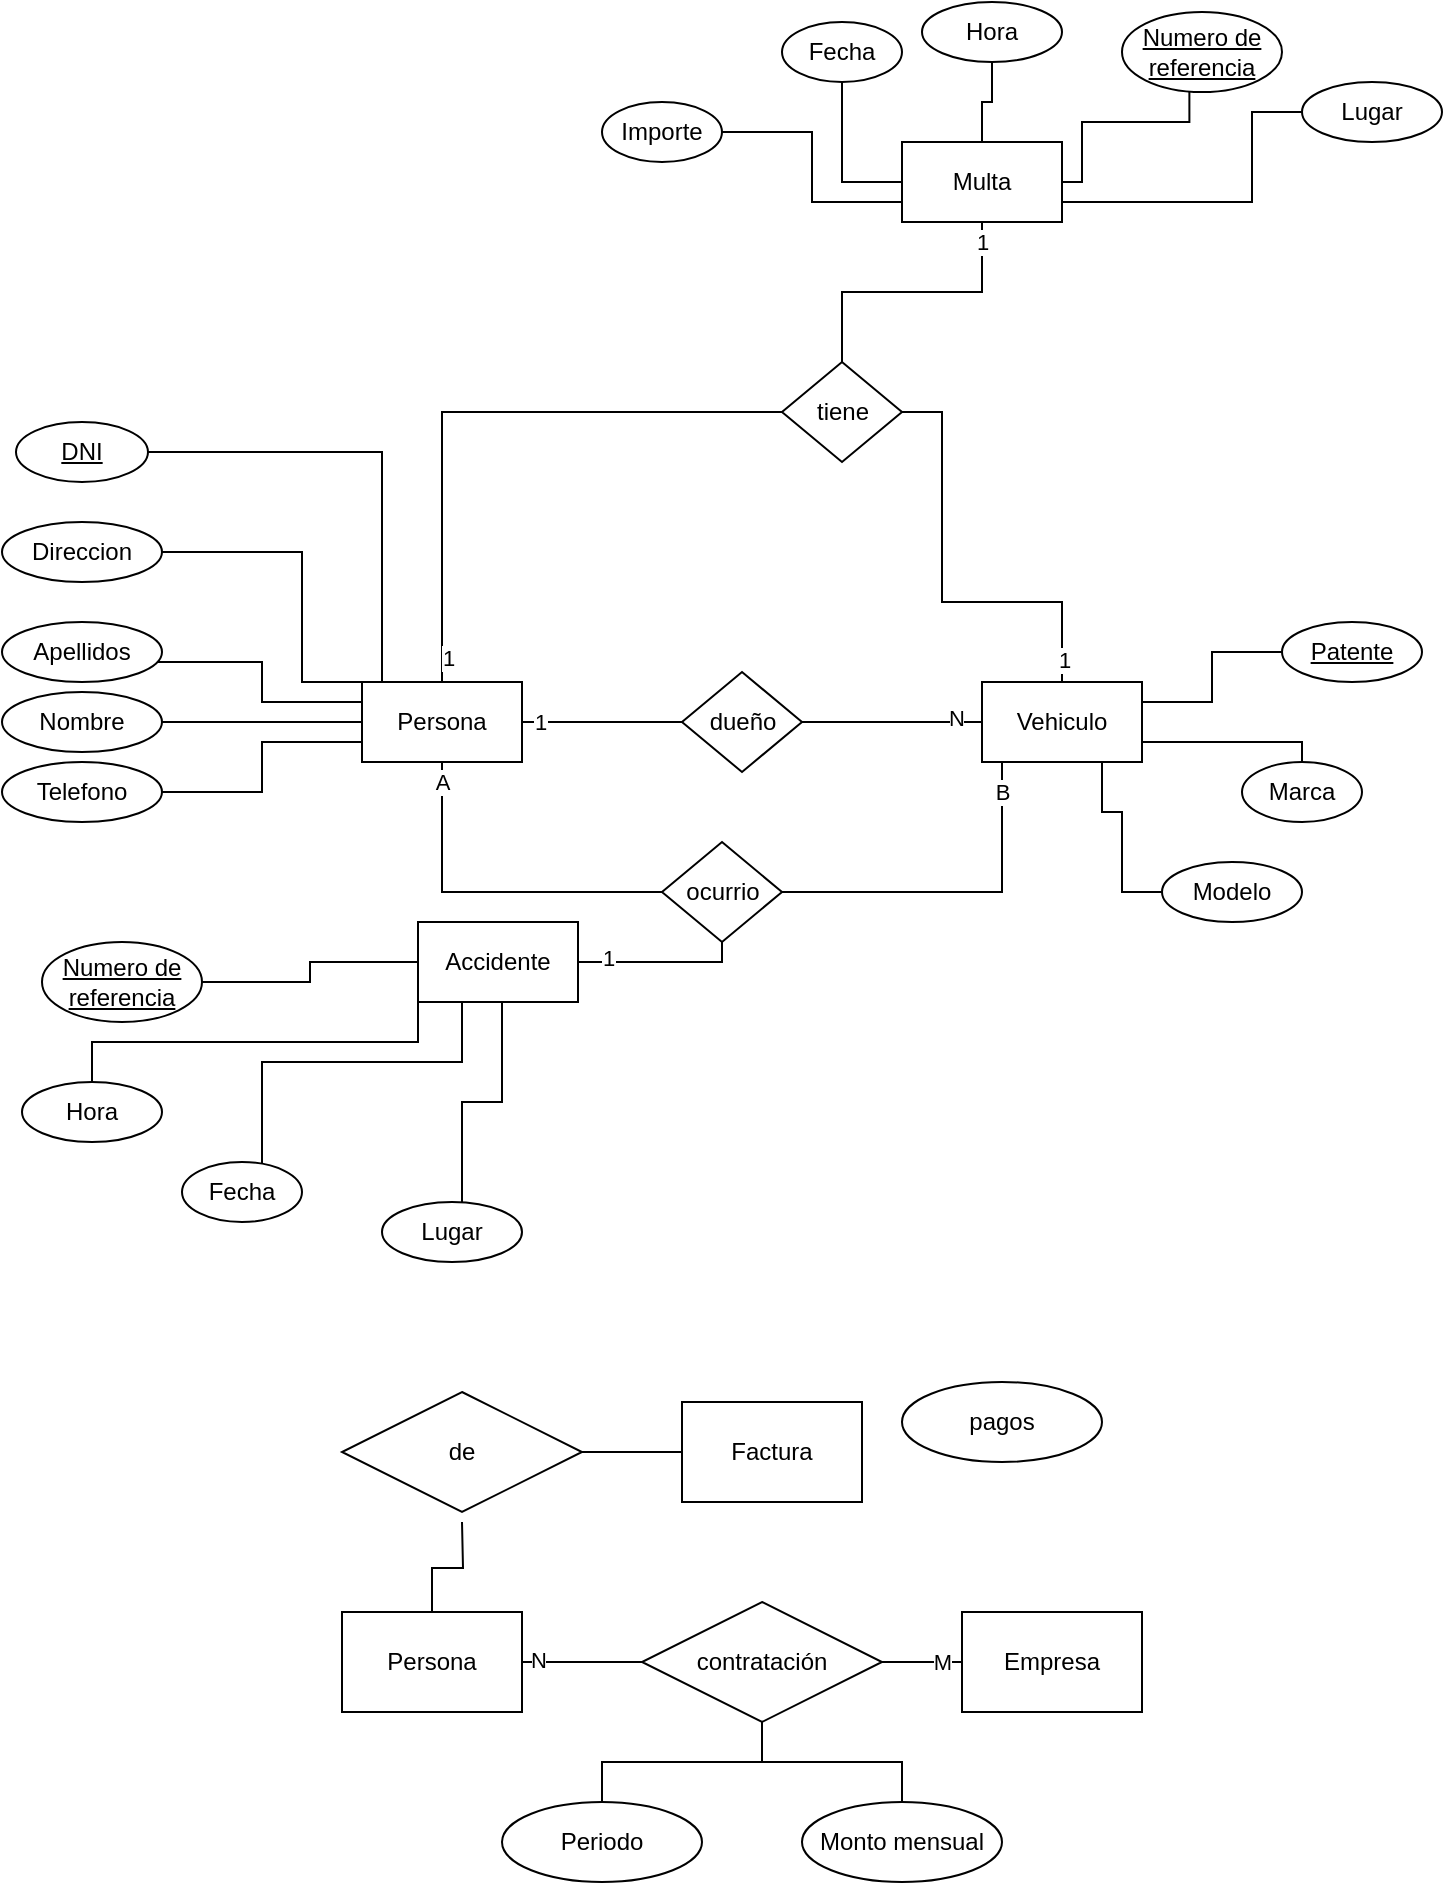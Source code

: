 <mxfile version="13.9.7" type="github"><diagram id="oGy0G6gSKkBVvauWfPSN" name="Page-1"><mxGraphModel dx="413" dy="1403" grid="1" gridSize="10" guides="1" tooltips="1" connect="1" arrows="1" fold="1" page="1" pageScale="1" pageWidth="827" pageHeight="1169" math="0" shadow="0"><root><mxCell id="0"/><mxCell id="1" parent="0"/><mxCell id="DBbDTYxf4p-IIPmRqpIh-5" style="edgeStyle=orthogonalEdgeStyle;rounded=0;orthogonalLoop=1;jettySize=auto;html=1;endArrow=none;endFill=0;" edge="1" parent="1" source="DBbDTYxf4p-IIPmRqpIh-1" target="DBbDTYxf4p-IIPmRqpIh-4"><mxGeometry relative="1" as="geometry"><Array as="points"><mxPoint x="350" y="190"/><mxPoint x="350" y="190"/></Array></mxGeometry></mxCell><mxCell id="DBbDTYxf4p-IIPmRqpIh-23" value="1" style="edgeLabel;html=1;align=center;verticalAlign=middle;resizable=0;points=[];" vertex="1" connectable="0" parent="DBbDTYxf4p-IIPmRqpIh-5"><mxGeometry x="-0.771" relative="1" as="geometry"><mxPoint as="offset"/></mxGeometry></mxCell><mxCell id="DBbDTYxf4p-IIPmRqpIh-53" style="edgeStyle=orthogonalEdgeStyle;rounded=0;orthogonalLoop=1;jettySize=auto;html=1;endArrow=none;endFill=0;entryX=0;entryY=0.5;entryDx=0;entryDy=0;" edge="1" parent="1" source="DBbDTYxf4p-IIPmRqpIh-1" target="DBbDTYxf4p-IIPmRqpIh-51"><mxGeometry relative="1" as="geometry"><mxPoint x="480" y="35" as="targetPoint"/><Array as="points"><mxPoint x="280" y="35"/></Array></mxGeometry></mxCell><mxCell id="DBbDTYxf4p-IIPmRqpIh-56" value="1" style="edgeLabel;html=1;align=center;verticalAlign=middle;resizable=0;points=[];" vertex="1" connectable="0" parent="DBbDTYxf4p-IIPmRqpIh-53"><mxGeometry x="-0.919" y="-3" relative="1" as="geometry"><mxPoint as="offset"/></mxGeometry></mxCell><mxCell id="DBbDTYxf4p-IIPmRqpIh-1" value="Persona" style="rounded=0;whiteSpace=wrap;html=1;" vertex="1" parent="1"><mxGeometry x="240" y="170" width="80" height="40" as="geometry"/></mxCell><mxCell id="DBbDTYxf4p-IIPmRqpIh-12" style="edgeStyle=orthogonalEdgeStyle;rounded=0;orthogonalLoop=1;jettySize=auto;html=1;endArrow=none;endFill=0;" edge="1" parent="1" source="DBbDTYxf4p-IIPmRqpIh-2" target="DBbDTYxf4p-IIPmRqpIh-1"><mxGeometry relative="1" as="geometry"><Array as="points"><mxPoint x="170" y="190"/><mxPoint x="170" y="190"/></Array></mxGeometry></mxCell><mxCell id="DBbDTYxf4p-IIPmRqpIh-2" value="Nombre" style="ellipse;whiteSpace=wrap;html=1;" vertex="1" parent="1"><mxGeometry x="60" y="175" width="80" height="30" as="geometry"/></mxCell><mxCell id="DBbDTYxf4p-IIPmRqpIh-54" style="edgeStyle=orthogonalEdgeStyle;rounded=0;orthogonalLoop=1;jettySize=auto;html=1;entryX=1;entryY=0.5;entryDx=0;entryDy=0;endArrow=none;endFill=0;" edge="1" parent="1" source="DBbDTYxf4p-IIPmRqpIh-3" target="DBbDTYxf4p-IIPmRqpIh-51"><mxGeometry relative="1" as="geometry"><Array as="points"><mxPoint x="590" y="130"/><mxPoint x="530" y="130"/><mxPoint x="530" y="35"/></Array></mxGeometry></mxCell><mxCell id="DBbDTYxf4p-IIPmRqpIh-57" value="1" style="edgeLabel;html=1;align=center;verticalAlign=middle;resizable=0;points=[];" vertex="1" connectable="0" parent="DBbDTYxf4p-IIPmRqpIh-54"><mxGeometry x="-0.893" y="-1" relative="1" as="geometry"><mxPoint as="offset"/></mxGeometry></mxCell><mxCell id="DBbDTYxf4p-IIPmRqpIh-3" value="Vehiculo" style="rounded=0;whiteSpace=wrap;html=1;" vertex="1" parent="1"><mxGeometry x="550" y="170" width="80" height="40" as="geometry"/></mxCell><mxCell id="DBbDTYxf4p-IIPmRqpIh-6" style="edgeStyle=orthogonalEdgeStyle;rounded=0;orthogonalLoop=1;jettySize=auto;html=1;endArrow=none;endFill=0;" edge="1" parent="1" source="DBbDTYxf4p-IIPmRqpIh-4" target="DBbDTYxf4p-IIPmRqpIh-3"><mxGeometry relative="1" as="geometry"><Array as="points"><mxPoint x="540" y="190"/><mxPoint x="540" y="190"/></Array></mxGeometry></mxCell><mxCell id="DBbDTYxf4p-IIPmRqpIh-22" value="N" style="edgeLabel;html=1;align=center;verticalAlign=middle;resizable=0;points=[];" vertex="1" connectable="0" parent="DBbDTYxf4p-IIPmRqpIh-6"><mxGeometry x="0.711" y="3" relative="1" as="geometry"><mxPoint y="1" as="offset"/></mxGeometry></mxCell><mxCell id="DBbDTYxf4p-IIPmRqpIh-4" value="dueño" style="shape=rhombus;html=1;dashed=0;whitespace=wrap;perimeter=rhombusPerimeter;" vertex="1" parent="1"><mxGeometry x="400" y="165" width="60" height="50" as="geometry"/></mxCell><mxCell id="DBbDTYxf4p-IIPmRqpIh-13" style="edgeStyle=orthogonalEdgeStyle;rounded=0;orthogonalLoop=1;jettySize=auto;html=1;endArrow=none;endFill=0;" edge="1" parent="1" source="DBbDTYxf4p-IIPmRqpIh-7" target="DBbDTYxf4p-IIPmRqpIh-1"><mxGeometry relative="1" as="geometry"><Array as="points"><mxPoint x="190" y="160"/><mxPoint x="190" y="180"/></Array></mxGeometry></mxCell><mxCell id="DBbDTYxf4p-IIPmRqpIh-7" value="Apellidos" style="ellipse;whiteSpace=wrap;html=1;" vertex="1" parent="1"><mxGeometry x="60" y="140" width="80" height="30" as="geometry"/></mxCell><mxCell id="DBbDTYxf4p-IIPmRqpIh-14" style="edgeStyle=orthogonalEdgeStyle;rounded=0;orthogonalLoop=1;jettySize=auto;html=1;endArrow=none;endFill=0;entryX=0;entryY=0;entryDx=0;entryDy=0;" edge="1" parent="1" source="DBbDTYxf4p-IIPmRqpIh-8" target="DBbDTYxf4p-IIPmRqpIh-1"><mxGeometry relative="1" as="geometry"><Array as="points"><mxPoint x="210" y="105"/><mxPoint x="210" y="170"/></Array></mxGeometry></mxCell><mxCell id="DBbDTYxf4p-IIPmRqpIh-8" value="Direccion" style="ellipse;whiteSpace=wrap;html=1;" vertex="1" parent="1"><mxGeometry x="60" y="90" width="80" height="30" as="geometry"/></mxCell><mxCell id="DBbDTYxf4p-IIPmRqpIh-11" style="edgeStyle=orthogonalEdgeStyle;rounded=0;orthogonalLoop=1;jettySize=auto;html=1;endArrow=none;endFill=0;" edge="1" parent="1" source="DBbDTYxf4p-IIPmRqpIh-9" target="DBbDTYxf4p-IIPmRqpIh-1"><mxGeometry relative="1" as="geometry"><mxPoint x="210" y="200" as="targetPoint"/><Array as="points"><mxPoint x="190" y="225"/><mxPoint x="190" y="200"/></Array></mxGeometry></mxCell><mxCell id="DBbDTYxf4p-IIPmRqpIh-9" value="Telefono" style="ellipse;whiteSpace=wrap;html=1;" vertex="1" parent="1"><mxGeometry x="60" y="210" width="80" height="30" as="geometry"/></mxCell><mxCell id="DBbDTYxf4p-IIPmRqpIh-15" style="edgeStyle=orthogonalEdgeStyle;rounded=0;orthogonalLoop=1;jettySize=auto;html=1;entryX=0.75;entryY=0;entryDx=0;entryDy=0;endArrow=none;endFill=0;" edge="1" parent="1" source="DBbDTYxf4p-IIPmRqpIh-10" target="DBbDTYxf4p-IIPmRqpIh-1"><mxGeometry relative="1" as="geometry"><Array as="points"><mxPoint x="250" y="55"/><mxPoint x="250" y="170"/></Array></mxGeometry></mxCell><mxCell id="DBbDTYxf4p-IIPmRqpIh-10" value="DNI" style="ellipse;whiteSpace=wrap;html=1;fontStyle=4" vertex="1" parent="1"><mxGeometry x="67" y="40" width="66" height="30" as="geometry"/></mxCell><mxCell id="DBbDTYxf4p-IIPmRqpIh-19" style="edgeStyle=orthogonalEdgeStyle;rounded=0;orthogonalLoop=1;jettySize=auto;html=1;entryX=1;entryY=0;entryDx=0;entryDy=0;endArrow=none;endFill=0;" edge="1" parent="1" source="DBbDTYxf4p-IIPmRqpIh-16" target="DBbDTYxf4p-IIPmRqpIh-3"><mxGeometry relative="1" as="geometry"><Array as="points"><mxPoint x="665" y="155"/><mxPoint x="665" y="180"/><mxPoint x="630" y="180"/></Array></mxGeometry></mxCell><mxCell id="DBbDTYxf4p-IIPmRqpIh-16" value="Patente" style="ellipse;whiteSpace=wrap;html=1;fontStyle=4" vertex="1" parent="1"><mxGeometry x="700" y="140" width="70" height="30" as="geometry"/></mxCell><mxCell id="DBbDTYxf4p-IIPmRqpIh-20" style="edgeStyle=orthogonalEdgeStyle;rounded=0;orthogonalLoop=1;jettySize=auto;html=1;endArrow=none;endFill=0;" edge="1" parent="1" source="DBbDTYxf4p-IIPmRqpIh-17" target="DBbDTYxf4p-IIPmRqpIh-3"><mxGeometry relative="1" as="geometry"><mxPoint x="610" y="180" as="targetPoint"/><Array as="points"><mxPoint x="710" y="200"/></Array></mxGeometry></mxCell><mxCell id="DBbDTYxf4p-IIPmRqpIh-17" value="Marca" style="ellipse;whiteSpace=wrap;html=1;" vertex="1" parent="1"><mxGeometry x="680" y="210" width="60" height="30" as="geometry"/></mxCell><mxCell id="DBbDTYxf4p-IIPmRqpIh-21" style="edgeStyle=orthogonalEdgeStyle;rounded=0;orthogonalLoop=1;jettySize=auto;html=1;endArrow=none;endFill=0;" edge="1" parent="1" source="DBbDTYxf4p-IIPmRqpIh-18" target="DBbDTYxf4p-IIPmRqpIh-3"><mxGeometry relative="1" as="geometry"><Array as="points"><mxPoint x="620" y="275"/><mxPoint x="620" y="235"/><mxPoint x="610" y="235"/></Array></mxGeometry></mxCell><mxCell id="DBbDTYxf4p-IIPmRqpIh-18" value="Modelo" style="ellipse;whiteSpace=wrap;html=1;" vertex="1" parent="1"><mxGeometry x="640" y="260" width="70" height="30" as="geometry"/></mxCell><mxCell id="DBbDTYxf4p-IIPmRqpIh-36" style="edgeStyle=orthogonalEdgeStyle;rounded=0;orthogonalLoop=1;jettySize=auto;html=1;endArrow=none;endFill=0;" edge="1" parent="1" source="DBbDTYxf4p-IIPmRqpIh-24" target="DBbDTYxf4p-IIPmRqpIh-33"><mxGeometry relative="1" as="geometry"><Array as="points"><mxPoint x="420" y="310"/></Array></mxGeometry></mxCell><mxCell id="DBbDTYxf4p-IIPmRqpIh-40" value="1" style="edgeLabel;html=1;align=center;verticalAlign=middle;resizable=0;points=[];" vertex="1" connectable="0" parent="DBbDTYxf4p-IIPmRqpIh-36"><mxGeometry x="-0.638" y="2" relative="1" as="geometry"><mxPoint as="offset"/></mxGeometry></mxCell><mxCell id="DBbDTYxf4p-IIPmRqpIh-24" value="Accidente" style="rounded=0;whiteSpace=wrap;html=1;" vertex="1" parent="1"><mxGeometry x="268" y="290" width="80" height="40" as="geometry"/></mxCell><mxCell id="DBbDTYxf4p-IIPmRqpIh-26" style="edgeStyle=orthogonalEdgeStyle;rounded=0;orthogonalLoop=1;jettySize=auto;html=1;entryX=0;entryY=0.5;entryDx=0;entryDy=0;endArrow=none;endFill=0;" edge="1" parent="1" source="DBbDTYxf4p-IIPmRqpIh-25" target="DBbDTYxf4p-IIPmRqpIh-24"><mxGeometry relative="1" as="geometry"/></mxCell><mxCell id="DBbDTYxf4p-IIPmRqpIh-25" value="&lt;u&gt;Numero de referencia&lt;/u&gt;" style="ellipse;whiteSpace=wrap;html=1;" vertex="1" parent="1"><mxGeometry x="80" y="300" width="80" height="40" as="geometry"/></mxCell><mxCell id="DBbDTYxf4p-IIPmRqpIh-31" style="edgeStyle=orthogonalEdgeStyle;rounded=0;orthogonalLoop=1;jettySize=auto;html=1;entryX=0.25;entryY=1;entryDx=0;entryDy=0;endArrow=none;endFill=0;" edge="1" parent="1" source="DBbDTYxf4p-IIPmRqpIh-27" target="DBbDTYxf4p-IIPmRqpIh-24"><mxGeometry relative="1" as="geometry"><Array as="points"><mxPoint x="190" y="360"/><mxPoint x="290" y="360"/></Array></mxGeometry></mxCell><mxCell id="DBbDTYxf4p-IIPmRqpIh-27" value="Fecha" style="ellipse;whiteSpace=wrap;html=1;" vertex="1" parent="1"><mxGeometry x="150" y="410" width="60" height="30" as="geometry"/></mxCell><mxCell id="DBbDTYxf4p-IIPmRqpIh-32" style="edgeStyle=orthogonalEdgeStyle;rounded=0;orthogonalLoop=1;jettySize=auto;html=1;entryX=0.5;entryY=1;entryDx=0;entryDy=0;endArrow=none;endFill=0;" edge="1" parent="1" source="DBbDTYxf4p-IIPmRqpIh-28" target="DBbDTYxf4p-IIPmRqpIh-24"><mxGeometry relative="1" as="geometry"><Array as="points"><mxPoint x="290" y="380"/><mxPoint x="310" y="380"/></Array></mxGeometry></mxCell><mxCell id="DBbDTYxf4p-IIPmRqpIh-28" value="Lugar" style="ellipse;whiteSpace=wrap;html=1;" vertex="1" parent="1"><mxGeometry x="250" y="430" width="70" height="30" as="geometry"/></mxCell><mxCell id="DBbDTYxf4p-IIPmRqpIh-30" style="edgeStyle=orthogonalEdgeStyle;rounded=0;orthogonalLoop=1;jettySize=auto;html=1;entryX=0;entryY=0.75;entryDx=0;entryDy=0;endArrow=none;endFill=0;" edge="1" parent="1" source="DBbDTYxf4p-IIPmRqpIh-29" target="DBbDTYxf4p-IIPmRqpIh-24"><mxGeometry relative="1" as="geometry"><Array as="points"><mxPoint x="105" y="350"/><mxPoint x="268" y="350"/></Array></mxGeometry></mxCell><mxCell id="DBbDTYxf4p-IIPmRqpIh-29" value="Hora" style="ellipse;whiteSpace=wrap;html=1;" vertex="1" parent="1"><mxGeometry x="70" y="370" width="70" height="30" as="geometry"/></mxCell><mxCell id="DBbDTYxf4p-IIPmRqpIh-34" style="edgeStyle=orthogonalEdgeStyle;rounded=0;orthogonalLoop=1;jettySize=auto;html=1;endArrow=none;endFill=0;" edge="1" parent="1" source="DBbDTYxf4p-IIPmRqpIh-33" target="DBbDTYxf4p-IIPmRqpIh-1"><mxGeometry relative="1" as="geometry"><Array as="points"><mxPoint x="280" y="275"/></Array></mxGeometry></mxCell><mxCell id="DBbDTYxf4p-IIPmRqpIh-38" value="A" style="edgeLabel;html=1;align=center;verticalAlign=middle;resizable=0;points=[];" vertex="1" connectable="0" parent="DBbDTYxf4p-IIPmRqpIh-34"><mxGeometry x="0.886" relative="1" as="geometry"><mxPoint as="offset"/></mxGeometry></mxCell><mxCell id="DBbDTYxf4p-IIPmRqpIh-35" style="edgeStyle=orthogonalEdgeStyle;rounded=0;orthogonalLoop=1;jettySize=auto;html=1;entryX=0.25;entryY=1;entryDx=0;entryDy=0;endArrow=none;endFill=0;" edge="1" parent="1" source="DBbDTYxf4p-IIPmRqpIh-33" target="DBbDTYxf4p-IIPmRqpIh-3"><mxGeometry relative="1" as="geometry"><Array as="points"><mxPoint x="560" y="275"/><mxPoint x="560" y="210"/></Array></mxGeometry></mxCell><mxCell id="DBbDTYxf4p-IIPmRqpIh-39" value="B" style="edgeLabel;html=1;align=center;verticalAlign=middle;resizable=0;points=[];" vertex="1" connectable="0" parent="DBbDTYxf4p-IIPmRqpIh-35"><mxGeometry x="0.775" y="-3" relative="1" as="geometry"><mxPoint x="-3" y="4.17" as="offset"/></mxGeometry></mxCell><mxCell id="DBbDTYxf4p-IIPmRqpIh-33" value="ocurrio" style="shape=rhombus;html=1;dashed=0;whitespace=wrap;perimeter=rhombusPerimeter;" vertex="1" parent="1"><mxGeometry x="390" y="250" width="60" height="50" as="geometry"/></mxCell><mxCell id="DBbDTYxf4p-IIPmRqpIh-43" style="edgeStyle=orthogonalEdgeStyle;rounded=0;orthogonalLoop=1;jettySize=auto;html=1;entryX=0.421;entryY=0;entryDx=0;entryDy=0;entryPerimeter=0;endArrow=none;endFill=0;" edge="1" parent="1" source="DBbDTYxf4p-IIPmRqpIh-41" target="DBbDTYxf4p-IIPmRqpIh-42"><mxGeometry relative="1" as="geometry"><Array as="points"><mxPoint x="600" y="-80"/><mxPoint x="600" y="-110"/><mxPoint x="654" y="-110"/></Array></mxGeometry></mxCell><mxCell id="DBbDTYxf4p-IIPmRqpIh-41" value="Multa" style="rounded=0;whiteSpace=wrap;html=1;" vertex="1" parent="1"><mxGeometry x="510" y="-100" width="80" height="40" as="geometry"/></mxCell><mxCell id="DBbDTYxf4p-IIPmRqpIh-42" value="&lt;u&gt;Numero de referencia&lt;/u&gt;" style="ellipse;whiteSpace=wrap;html=1;" vertex="1" parent="1"><mxGeometry x="620" y="-165" width="80" height="40" as="geometry"/></mxCell><mxCell id="DBbDTYxf4p-IIPmRqpIh-49" style="edgeStyle=orthogonalEdgeStyle;rounded=0;orthogonalLoop=1;jettySize=auto;html=1;endArrow=none;endFill=0;" edge="1" parent="1" source="DBbDTYxf4p-IIPmRqpIh-44" target="DBbDTYxf4p-IIPmRqpIh-50"><mxGeometry relative="1" as="geometry"><Array as="points"><mxPoint x="480" y="-80"/></Array></mxGeometry></mxCell><mxCell id="DBbDTYxf4p-IIPmRqpIh-44" value="Fecha" style="ellipse;whiteSpace=wrap;html=1;" vertex="1" parent="1"><mxGeometry x="450" y="-160" width="60" height="30" as="geometry"/></mxCell><mxCell id="DBbDTYxf4p-IIPmRqpIh-47" style="edgeStyle=orthogonalEdgeStyle;rounded=0;orthogonalLoop=1;jettySize=auto;html=1;entryX=1;entryY=1;entryDx=0;entryDy=0;endArrow=none;endFill=0;" edge="1" parent="1" source="DBbDTYxf4p-IIPmRqpIh-45" target="DBbDTYxf4p-IIPmRqpIh-41"><mxGeometry relative="1" as="geometry"><Array as="points"><mxPoint x="685" y="-115"/><mxPoint x="685" y="-70"/><mxPoint x="590" y="-70"/></Array></mxGeometry></mxCell><mxCell id="DBbDTYxf4p-IIPmRqpIh-45" value="Lugar" style="ellipse;whiteSpace=wrap;html=1;" vertex="1" parent="1"><mxGeometry x="710" y="-130" width="70" height="30" as="geometry"/></mxCell><mxCell id="DBbDTYxf4p-IIPmRqpIh-48" style="edgeStyle=orthogonalEdgeStyle;rounded=0;orthogonalLoop=1;jettySize=auto;html=1;endArrow=none;endFill=0;" edge="1" parent="1" source="DBbDTYxf4p-IIPmRqpIh-46" target="DBbDTYxf4p-IIPmRqpIh-50"><mxGeometry relative="1" as="geometry"><Array as="points"/></mxGeometry></mxCell><mxCell id="DBbDTYxf4p-IIPmRqpIh-46" value="Hora" style="ellipse;whiteSpace=wrap;html=1;" vertex="1" parent="1"><mxGeometry x="520" y="-170" width="70" height="30" as="geometry"/></mxCell><mxCell id="DBbDTYxf4p-IIPmRqpIh-52" value="1" style="edgeStyle=orthogonalEdgeStyle;rounded=0;orthogonalLoop=1;jettySize=auto;html=1;endArrow=none;endFill=0;" edge="1" parent="1" source="DBbDTYxf4p-IIPmRqpIh-50" target="DBbDTYxf4p-IIPmRqpIh-51"><mxGeometry x="-0.857" relative="1" as="geometry"><mxPoint as="offset"/></mxGeometry></mxCell><mxCell id="DBbDTYxf4p-IIPmRqpIh-50" value="Multa" style="rounded=0;whiteSpace=wrap;html=1;" vertex="1" parent="1"><mxGeometry x="510" y="-100" width="80" height="40" as="geometry"/></mxCell><mxCell id="DBbDTYxf4p-IIPmRqpIh-51" value="tiene" style="shape=rhombus;html=1;dashed=0;whitespace=wrap;perimeter=rhombusPerimeter;" vertex="1" parent="1"><mxGeometry x="450" y="10" width="60" height="50" as="geometry"/></mxCell><mxCell id="DBbDTYxf4p-IIPmRqpIh-59" style="edgeStyle=orthogonalEdgeStyle;rounded=0;orthogonalLoop=1;jettySize=auto;html=1;entryX=0;entryY=0.75;entryDx=0;entryDy=0;endArrow=none;endFill=0;" edge="1" parent="1" source="DBbDTYxf4p-IIPmRqpIh-58" target="DBbDTYxf4p-IIPmRqpIh-50"><mxGeometry relative="1" as="geometry"/></mxCell><mxCell id="DBbDTYxf4p-IIPmRqpIh-58" value="Importe" style="ellipse;whiteSpace=wrap;html=1;" vertex="1" parent="1"><mxGeometry x="360" y="-120" width="60" height="30" as="geometry"/></mxCell><mxCell id="DBbDTYxf4p-IIPmRqpIh-63" style="edgeStyle=orthogonalEdgeStyle;rounded=0;orthogonalLoop=1;jettySize=auto;html=1;entryX=0;entryY=0.5;entryDx=0;entryDy=0;endArrow=none;endFill=0;" edge="1" parent="1" source="DBbDTYxf4p-IIPmRqpIh-60" target="DBbDTYxf4p-IIPmRqpIh-62"><mxGeometry relative="1" as="geometry"/></mxCell><mxCell id="DBbDTYxf4p-IIPmRqpIh-74" value="N" style="edgeLabel;html=1;align=center;verticalAlign=middle;resizable=0;points=[];" vertex="1" connectable="0" parent="DBbDTYxf4p-IIPmRqpIh-63"><mxGeometry x="-0.751" y="1" relative="1" as="geometry"><mxPoint as="offset"/></mxGeometry></mxCell><mxCell id="DBbDTYxf4p-IIPmRqpIh-73" style="edgeStyle=orthogonalEdgeStyle;rounded=0;orthogonalLoop=1;jettySize=auto;html=1;endArrow=none;endFill=0;" edge="1" parent="1" source="DBbDTYxf4p-IIPmRqpIh-60"><mxGeometry relative="1" as="geometry"><mxPoint x="290" y="590" as="targetPoint"/></mxGeometry></mxCell><mxCell id="DBbDTYxf4p-IIPmRqpIh-60" value="Persona" style="rounded=0;whiteSpace=wrap;html=1;" vertex="1" parent="1"><mxGeometry x="230" y="635" width="90" height="50" as="geometry"/></mxCell><mxCell id="DBbDTYxf4p-IIPmRqpIh-64" value="M" style="edgeStyle=orthogonalEdgeStyle;rounded=0;orthogonalLoop=1;jettySize=auto;html=1;entryX=1;entryY=0.5;entryDx=0;entryDy=0;endArrow=none;endFill=0;" edge="1" parent="1" source="DBbDTYxf4p-IIPmRqpIh-61" target="DBbDTYxf4p-IIPmRqpIh-62"><mxGeometry x="-0.5" relative="1" as="geometry"><mxPoint as="offset"/></mxGeometry></mxCell><mxCell id="DBbDTYxf4p-IIPmRqpIh-61" value="Empresa" style="rounded=0;whiteSpace=wrap;html=1;" vertex="1" parent="1"><mxGeometry x="540" y="635" width="90" height="50" as="geometry"/></mxCell><mxCell id="DBbDTYxf4p-IIPmRqpIh-62" value="contratación" style="shape=rhombus;perimeter=rhombusPerimeter;whiteSpace=wrap;html=1;align=center;" vertex="1" parent="1"><mxGeometry x="380" y="630" width="120" height="60" as="geometry"/></mxCell><mxCell id="DBbDTYxf4p-IIPmRqpIh-72" style="edgeStyle=orthogonalEdgeStyle;rounded=0;orthogonalLoop=1;jettySize=auto;html=1;entryX=1;entryY=0.5;entryDx=0;entryDy=0;endArrow=none;endFill=0;" edge="1" parent="1" source="DBbDTYxf4p-IIPmRqpIh-65" target="DBbDTYxf4p-IIPmRqpIh-71"><mxGeometry relative="1" as="geometry"/></mxCell><mxCell id="DBbDTYxf4p-IIPmRqpIh-65" value="Factura" style="rounded=0;whiteSpace=wrap;html=1;" vertex="1" parent="1"><mxGeometry x="400" y="530" width="90" height="50" as="geometry"/></mxCell><mxCell id="DBbDTYxf4p-IIPmRqpIh-68" style="edgeStyle=orthogonalEdgeStyle;rounded=0;orthogonalLoop=1;jettySize=auto;html=1;entryX=0.5;entryY=1;entryDx=0;entryDy=0;endArrow=none;endFill=0;" edge="1" parent="1" source="DBbDTYxf4p-IIPmRqpIh-66" target="DBbDTYxf4p-IIPmRqpIh-62"><mxGeometry relative="1" as="geometry"/></mxCell><mxCell id="DBbDTYxf4p-IIPmRqpIh-66" value="Periodo" style="ellipse;whiteSpace=wrap;html=1;align=center;" vertex="1" parent="1"><mxGeometry x="310" y="730" width="100" height="40" as="geometry"/></mxCell><mxCell id="DBbDTYxf4p-IIPmRqpIh-69" style="edgeStyle=orthogonalEdgeStyle;rounded=0;orthogonalLoop=1;jettySize=auto;html=1;entryX=0.5;entryY=1;entryDx=0;entryDy=0;endArrow=none;endFill=0;" edge="1" parent="1" source="DBbDTYxf4p-IIPmRqpIh-67" target="DBbDTYxf4p-IIPmRqpIh-62"><mxGeometry relative="1" as="geometry"/></mxCell><mxCell id="DBbDTYxf4p-IIPmRqpIh-67" value="Monto mensual" style="ellipse;whiteSpace=wrap;html=1;align=center;" vertex="1" parent="1"><mxGeometry x="460" y="730" width="100" height="40" as="geometry"/></mxCell><mxCell id="DBbDTYxf4p-IIPmRqpIh-70" value="pagos" style="ellipse;whiteSpace=wrap;html=1;align=center;" vertex="1" parent="1"><mxGeometry x="510" y="520" width="100" height="40" as="geometry"/></mxCell><mxCell id="DBbDTYxf4p-IIPmRqpIh-71" value="de" style="shape=rhombus;perimeter=rhombusPerimeter;whiteSpace=wrap;html=1;align=center;" vertex="1" parent="1"><mxGeometry x="230" y="525" width="120" height="60" as="geometry"/></mxCell></root></mxGraphModel></diagram></mxfile>